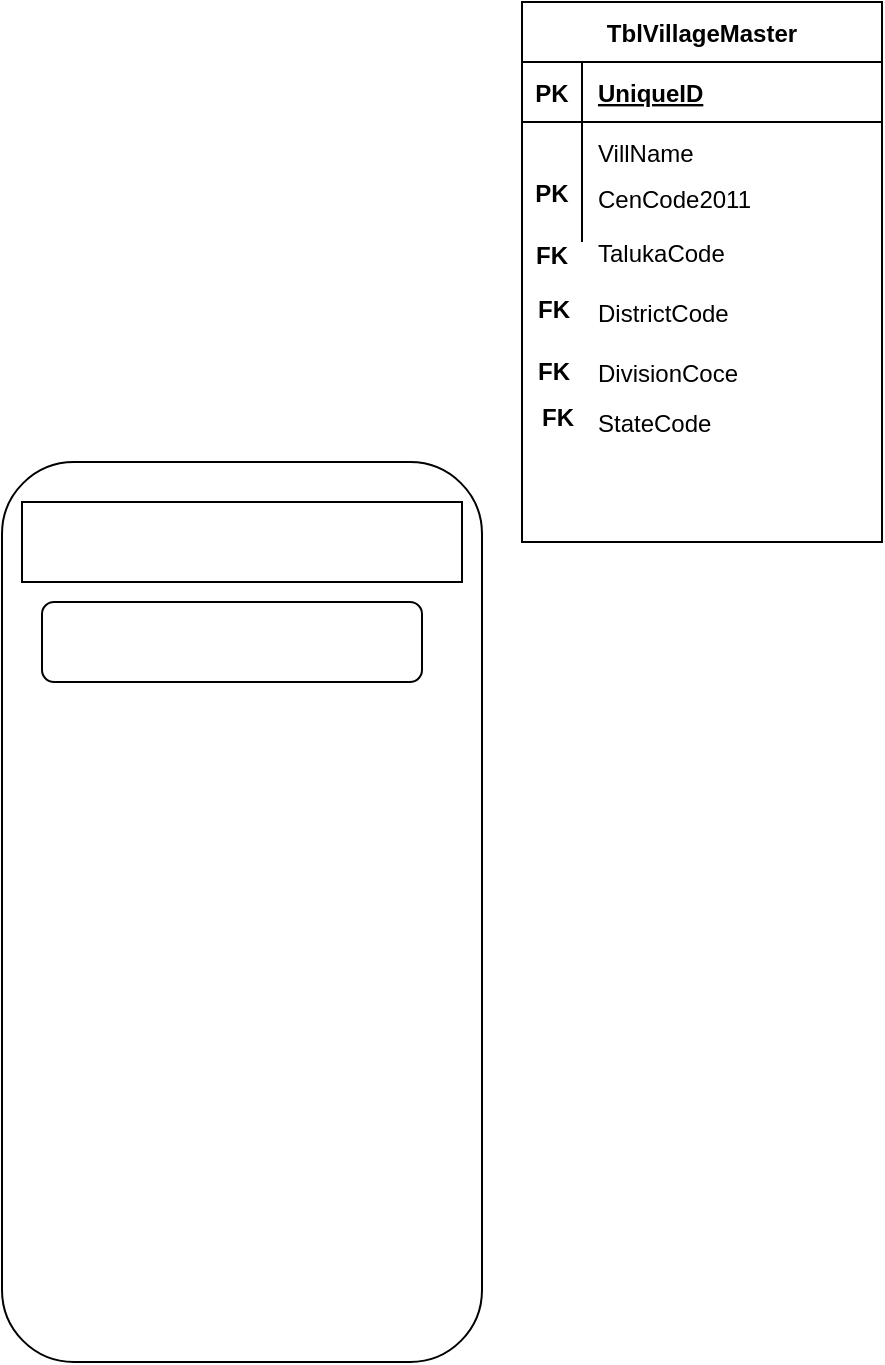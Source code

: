 <mxfile version="14.1.4" type="github"><diagram id="nmU9gWDesL5hq59G5yxd" name="Page-1"><mxGraphModel dx="961" dy="484" grid="1" gridSize="10" guides="1" tooltips="1" connect="1" arrows="1" fold="1" page="1" pageScale="1" pageWidth="850" pageHeight="1100" math="0" shadow="0"><root><mxCell id="0"/><mxCell id="1" parent="0"/><mxCell id="tC4B2Wf3c2GJ8VuF6oR0-1" value="" style="rounded=1;whiteSpace=wrap;html=1;" parent="1" vertex="1"><mxGeometry x="70" y="290" width="240" height="450" as="geometry"/></mxCell><mxCell id="tC4B2Wf3c2GJ8VuF6oR0-2" value="" style="rounded=1;whiteSpace=wrap;html=1;" parent="1" vertex="1"><mxGeometry x="90" y="360" width="190" height="40" as="geometry"/></mxCell><mxCell id="tC4B2Wf3c2GJ8VuF6oR0-3" value="" style="rounded=0;whiteSpace=wrap;html=1;" parent="1" vertex="1"><mxGeometry x="80" y="310" width="220" height="40" as="geometry"/></mxCell><mxCell id="yMP-8Pku2eyX95tlDCBz-1" value="TblVillageMaster" style="shape=table;startSize=30;container=1;collapsible=1;childLayout=tableLayout;fixedRows=1;rowLines=0;fontStyle=1;align=center;resizeLast=1;" parent="1" vertex="1"><mxGeometry x="330" y="60" width="180" height="270" as="geometry"/></mxCell><mxCell id="yMP-8Pku2eyX95tlDCBz-2" value="" style="shape=partialRectangle;collapsible=0;dropTarget=0;pointerEvents=0;fillColor=none;top=0;left=0;bottom=1;right=0;points=[[0,0.5],[1,0.5]];portConstraint=eastwest;" parent="yMP-8Pku2eyX95tlDCBz-1" vertex="1"><mxGeometry y="30" width="180" height="30" as="geometry"/></mxCell><mxCell id="yMP-8Pku2eyX95tlDCBz-3" value="PK" style="shape=partialRectangle;connectable=0;fillColor=none;top=0;left=0;bottom=0;right=0;fontStyle=1;overflow=hidden;" parent="yMP-8Pku2eyX95tlDCBz-2" vertex="1"><mxGeometry width="30" height="30" as="geometry"/></mxCell><mxCell id="yMP-8Pku2eyX95tlDCBz-4" value="UniqueID" style="shape=partialRectangle;connectable=0;fillColor=none;top=0;left=0;bottom=0;right=0;align=left;spacingLeft=6;fontStyle=5;overflow=hidden;" parent="yMP-8Pku2eyX95tlDCBz-2" vertex="1"><mxGeometry x="30" width="150" height="30" as="geometry"/></mxCell><mxCell id="yMP-8Pku2eyX95tlDCBz-5" value="" style="shape=partialRectangle;collapsible=0;dropTarget=0;pointerEvents=0;fillColor=none;top=0;left=0;bottom=0;right=0;points=[[0,0.5],[1,0.5]];portConstraint=eastwest;" parent="yMP-8Pku2eyX95tlDCBz-1" vertex="1"><mxGeometry y="60" width="180" height="30" as="geometry"/></mxCell><mxCell id="yMP-8Pku2eyX95tlDCBz-6" value="" style="shape=partialRectangle;connectable=0;fillColor=none;top=0;left=0;bottom=0;right=0;editable=1;overflow=hidden;" parent="yMP-8Pku2eyX95tlDCBz-5" vertex="1"><mxGeometry width="30" height="30" as="geometry"/></mxCell><mxCell id="yMP-8Pku2eyX95tlDCBz-7" value="VillName" style="shape=partialRectangle;connectable=0;fillColor=none;top=0;left=0;bottom=0;right=0;align=left;spacingLeft=6;overflow=hidden;" parent="yMP-8Pku2eyX95tlDCBz-5" vertex="1"><mxGeometry x="30" width="150" height="30" as="geometry"/></mxCell><mxCell id="yMP-8Pku2eyX95tlDCBz-8" value="" style="shape=partialRectangle;collapsible=0;dropTarget=0;pointerEvents=0;fillColor=none;top=0;left=0;bottom=0;right=0;points=[[0,0.5],[1,0.5]];portConstraint=eastwest;" parent="yMP-8Pku2eyX95tlDCBz-1" vertex="1"><mxGeometry y="90" width="180" height="30" as="geometry"/></mxCell><mxCell id="yMP-8Pku2eyX95tlDCBz-9" value="" style="shape=partialRectangle;connectable=0;fillColor=none;top=0;left=0;bottom=0;right=0;editable=1;overflow=hidden;" parent="yMP-8Pku2eyX95tlDCBz-8" vertex="1"><mxGeometry width="30" height="30" as="geometry"/></mxCell><mxCell id="yMP-8Pku2eyX95tlDCBz-10" value="CenCode2011&#10;" style="shape=partialRectangle;connectable=0;fillColor=none;top=0;left=0;bottom=0;right=0;align=left;spacingLeft=6;overflow=hidden;" parent="yMP-8Pku2eyX95tlDCBz-8" vertex="1"><mxGeometry x="30" width="150" height="30" as="geometry"/></mxCell><mxCell id="yMP-8Pku2eyX95tlDCBz-14" value="" style="shape=partialRectangle;collapsible=0;dropTarget=0;pointerEvents=0;fillColor=none;top=0;left=0;bottom=0;right=0;points=[[0,0.5],[1,0.5]];portConstraint=eastwest;" parent="1" vertex="1"><mxGeometry x="330" y="170" width="180" height="30" as="geometry"/></mxCell><mxCell id="yMP-8Pku2eyX95tlDCBz-15" value="" style="shape=partialRectangle;connectable=0;fillColor=none;top=0;left=0;bottom=0;right=0;editable=1;overflow=hidden;" parent="yMP-8Pku2eyX95tlDCBz-14" vertex="1"><mxGeometry width="30" height="30" as="geometry"/></mxCell><mxCell id="yMP-8Pku2eyX95tlDCBz-16" value="TalukaCode" style="shape=partialRectangle;connectable=0;fillColor=none;top=0;left=0;bottom=0;right=0;align=left;spacingLeft=6;overflow=hidden;" parent="yMP-8Pku2eyX95tlDCBz-14" vertex="1"><mxGeometry x="30" width="150" height="30" as="geometry"/></mxCell><mxCell id="yMP-8Pku2eyX95tlDCBz-17" value="" style="shape=partialRectangle;collapsible=0;dropTarget=0;pointerEvents=0;fillColor=none;top=0;left=0;bottom=0;right=0;points=[[0,0.5],[1,0.5]];portConstraint=eastwest;" parent="1" vertex="1"><mxGeometry x="330" y="200" width="180" height="30" as="geometry"/></mxCell><mxCell id="yMP-8Pku2eyX95tlDCBz-18" value="" style="shape=partialRectangle;connectable=0;fillColor=none;top=0;left=0;bottom=0;right=0;editable=1;overflow=hidden;" parent="yMP-8Pku2eyX95tlDCBz-17" vertex="1"><mxGeometry width="30" height="30" as="geometry"/></mxCell><mxCell id="yMP-8Pku2eyX95tlDCBz-19" value="DistrictCode" style="shape=partialRectangle;connectable=0;fillColor=none;top=0;left=0;bottom=0;right=0;align=left;spacingLeft=6;overflow=hidden;" parent="yMP-8Pku2eyX95tlDCBz-17" vertex="1"><mxGeometry x="30" width="150" height="30" as="geometry"/></mxCell><mxCell id="yMP-8Pku2eyX95tlDCBz-20" value="" style="shape=partialRectangle;collapsible=0;dropTarget=0;pointerEvents=0;fillColor=none;top=0;left=0;bottom=0;right=0;points=[[0,0.5],[1,0.5]];portConstraint=eastwest;" parent="1" vertex="1"><mxGeometry x="330" y="230" width="180" height="30" as="geometry"/></mxCell><mxCell id="yMP-8Pku2eyX95tlDCBz-21" value="" style="shape=partialRectangle;connectable=0;fillColor=none;top=0;left=0;bottom=0;right=0;editable=1;overflow=hidden;" parent="yMP-8Pku2eyX95tlDCBz-20" vertex="1"><mxGeometry width="30" height="30" as="geometry"/></mxCell><mxCell id="yMP-8Pku2eyX95tlDCBz-22" value="DivisionCoce" style="shape=partialRectangle;connectable=0;fillColor=none;top=0;left=0;bottom=0;right=0;align=left;spacingLeft=6;overflow=hidden;" parent="yMP-8Pku2eyX95tlDCBz-20" vertex="1"><mxGeometry x="30" width="150" height="30" as="geometry"/></mxCell><mxCell id="yMP-8Pku2eyX95tlDCBz-23" value="StateCode" style="shape=partialRectangle;connectable=0;fillColor=none;top=0;left=0;bottom=0;right=0;align=left;spacingLeft=6;overflow=hidden;" parent="1" vertex="1"><mxGeometry x="360" y="255" width="150" height="30" as="geometry"/></mxCell><mxCell id="yMP-8Pku2eyX95tlDCBz-24" value="PK" style="shape=partialRectangle;connectable=0;fillColor=none;top=0;left=0;bottom=0;right=0;fontStyle=1;overflow=hidden;" parent="1" vertex="1"><mxGeometry x="330" y="140" width="30" height="30" as="geometry"/></mxCell><mxCell id="yMP-8Pku2eyX95tlDCBz-25" value="FK" style="shape=partialRectangle;connectable=0;fillColor=none;top=0;left=0;bottom=0;right=0;fontStyle=1;overflow=hidden;" parent="1" vertex="1"><mxGeometry x="330" y="171" width="30" height="30" as="geometry"/></mxCell><mxCell id="yMP-8Pku2eyX95tlDCBz-26" value="FK" style="shape=partialRectangle;connectable=0;fillColor=none;top=0;left=0;bottom=0;right=0;fontStyle=1;overflow=hidden;" parent="1" vertex="1"><mxGeometry x="331" y="198" width="30" height="30" as="geometry"/></mxCell><mxCell id="yMP-8Pku2eyX95tlDCBz-27" value="FK" style="shape=partialRectangle;connectable=0;fillColor=none;top=0;left=0;bottom=0;right=0;fontStyle=1;overflow=hidden;" parent="1" vertex="1"><mxGeometry x="331" y="229" width="30" height="30" as="geometry"/></mxCell><mxCell id="yMP-8Pku2eyX95tlDCBz-28" value="FK" style="shape=partialRectangle;connectable=0;fillColor=none;top=0;left=0;bottom=0;right=0;fontStyle=1;overflow=hidden;" parent="1" vertex="1"><mxGeometry x="333" y="252" width="30" height="30" as="geometry"/></mxCell></root></mxGraphModel></diagram></mxfile>